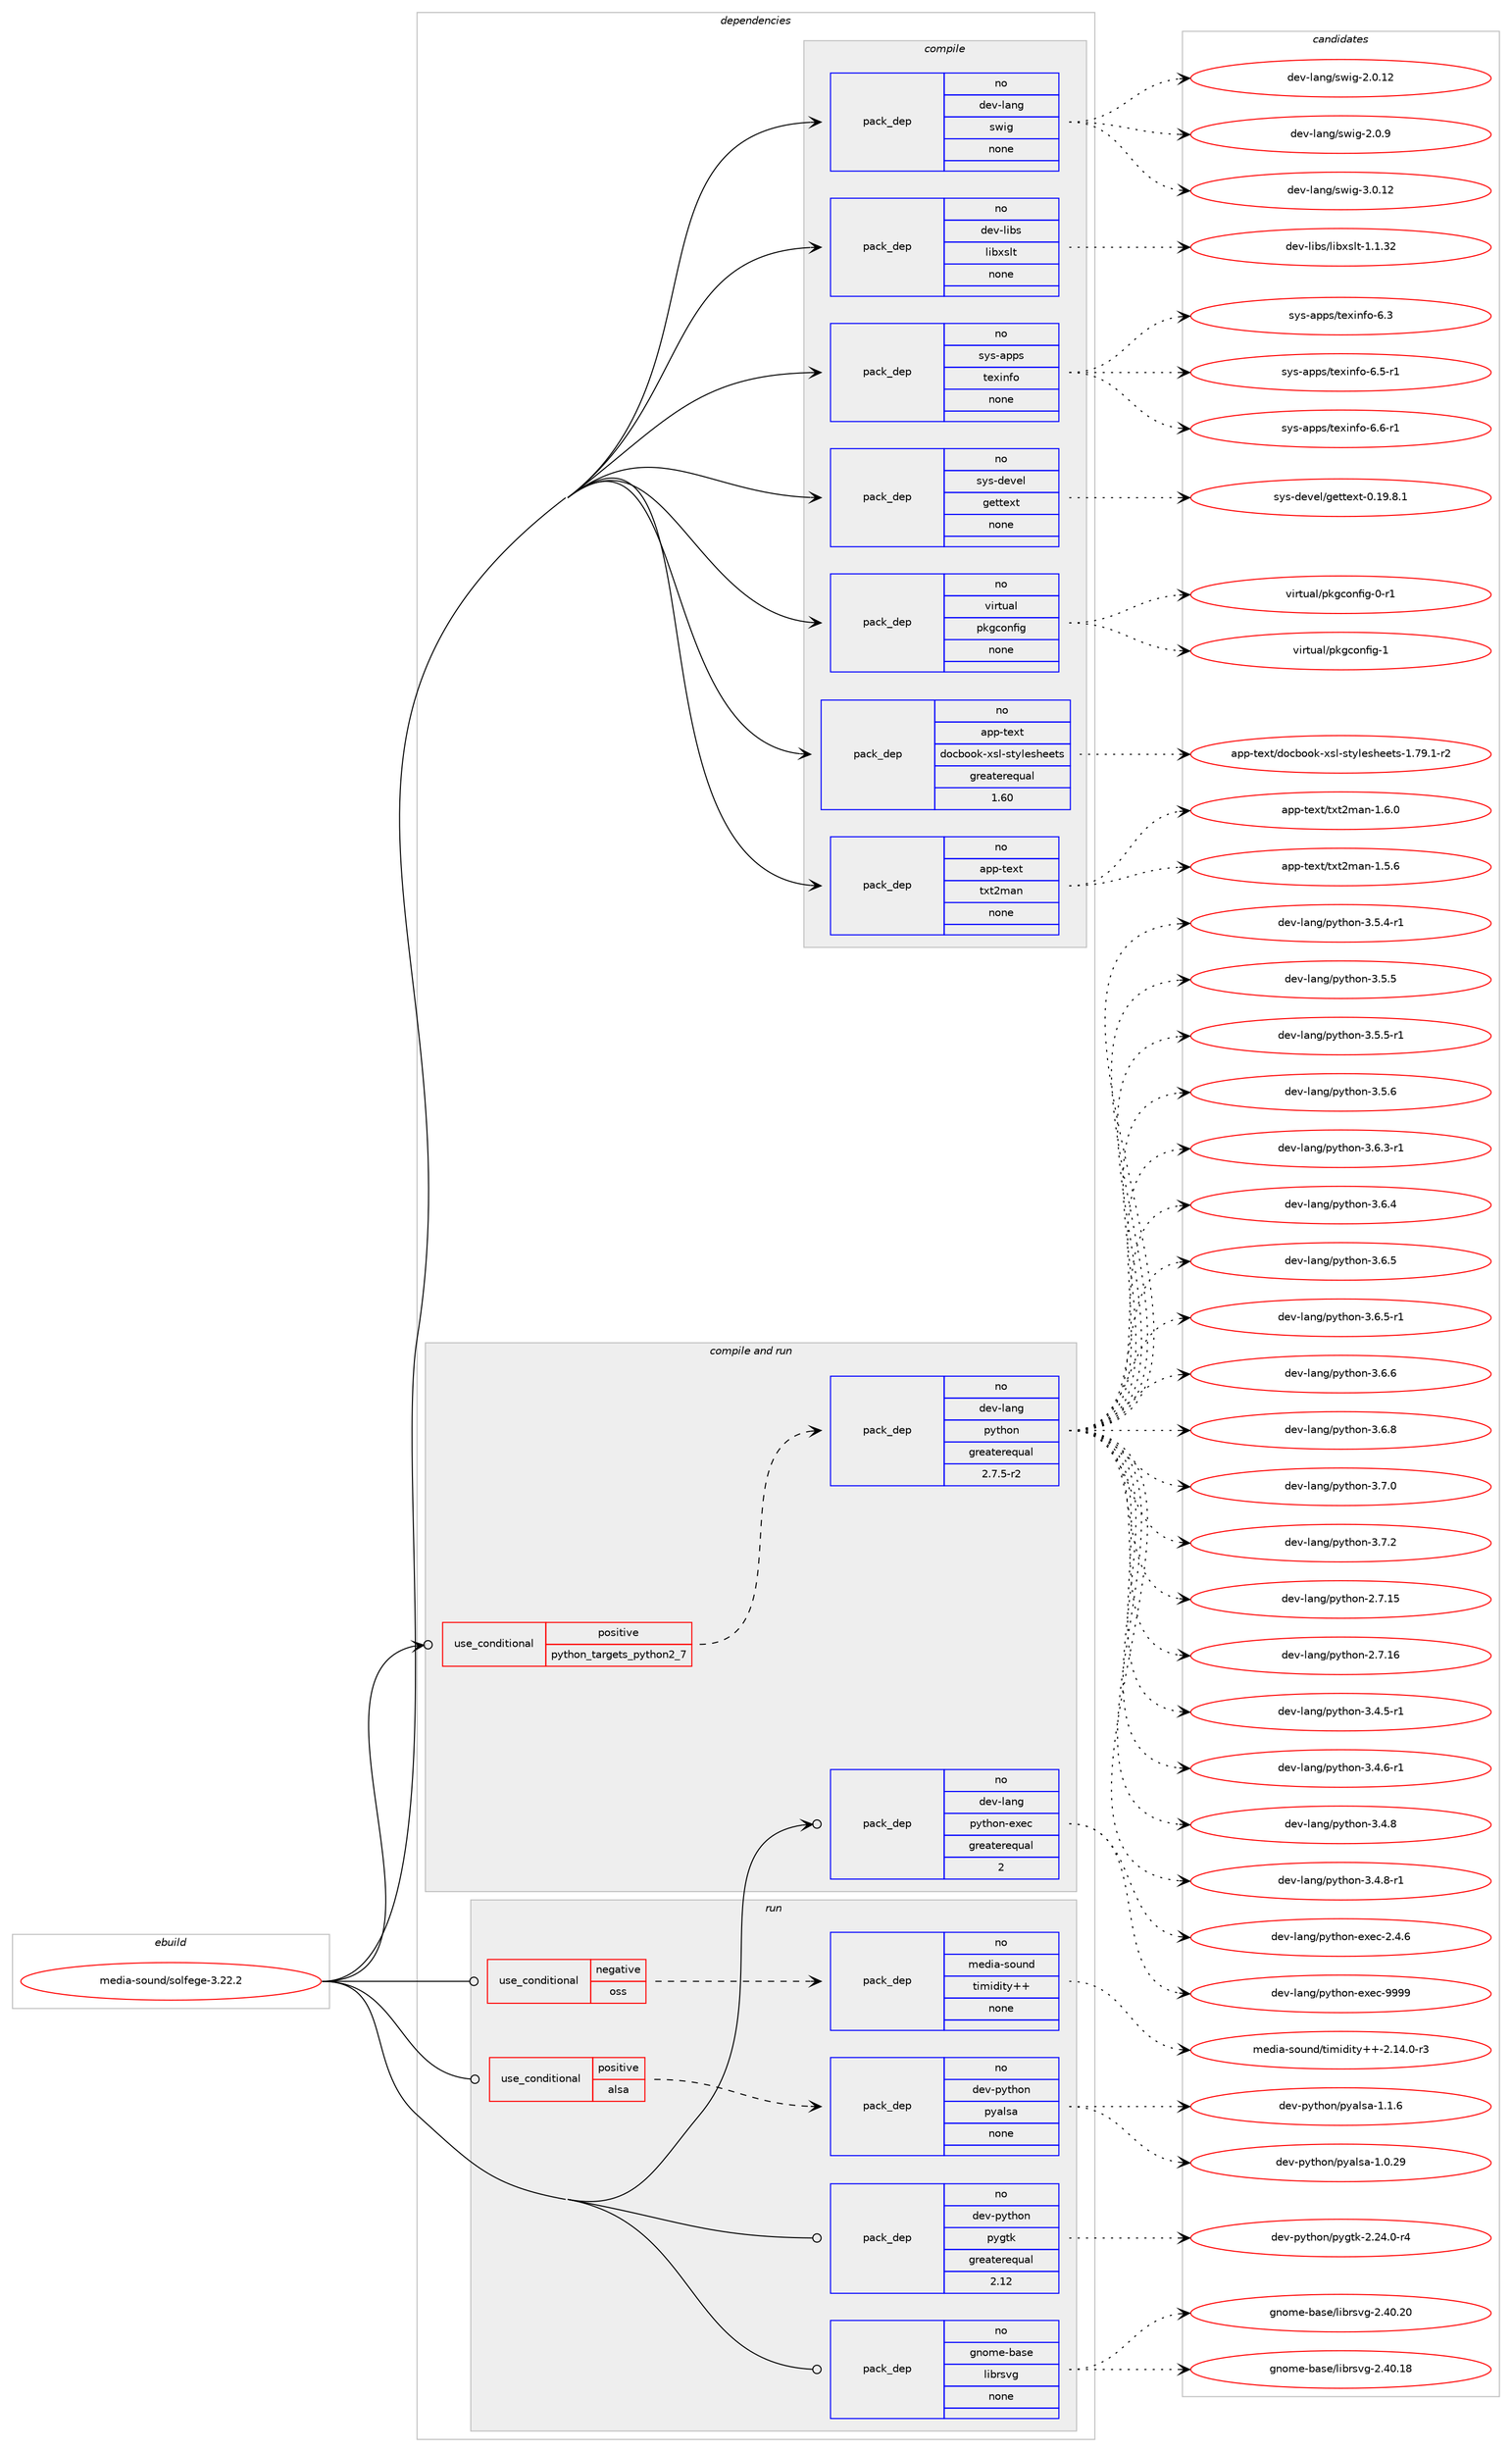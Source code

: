 digraph prolog {

# *************
# Graph options
# *************

newrank=true;
concentrate=true;
compound=true;
graph [rankdir=LR,fontname=Helvetica,fontsize=10,ranksep=1.5];#, ranksep=2.5, nodesep=0.2];
edge  [arrowhead=vee];
node  [fontname=Helvetica,fontsize=10];

# **********
# The ebuild
# **********

subgraph cluster_leftcol {
color=gray;
rank=same;
label=<<i>ebuild</i>>;
id [label="media-sound/solfege-3.22.2", color=red, width=4, href="../media-sound/solfege-3.22.2.svg"];
}

# ****************
# The dependencies
# ****************

subgraph cluster_midcol {
color=gray;
label=<<i>dependencies</i>>;
subgraph cluster_compile {
fillcolor="#eeeeee";
style=filled;
label=<<i>compile</i>>;
subgraph pack1165995 {
dependency1630546 [label=<<TABLE BORDER="0" CELLBORDER="1" CELLSPACING="0" CELLPADDING="4" WIDTH="220"><TR><TD ROWSPAN="6" CELLPADDING="30">pack_dep</TD></TR><TR><TD WIDTH="110">no</TD></TR><TR><TD>app-text</TD></TR><TR><TD>docbook-xsl-stylesheets</TD></TR><TR><TD>greaterequal</TD></TR><TR><TD>1.60</TD></TR></TABLE>>, shape=none, color=blue];
}
id:e -> dependency1630546:w [weight=20,style="solid",arrowhead="vee"];
subgraph pack1165996 {
dependency1630547 [label=<<TABLE BORDER="0" CELLBORDER="1" CELLSPACING="0" CELLPADDING="4" WIDTH="220"><TR><TD ROWSPAN="6" CELLPADDING="30">pack_dep</TD></TR><TR><TD WIDTH="110">no</TD></TR><TR><TD>app-text</TD></TR><TR><TD>txt2man</TD></TR><TR><TD>none</TD></TR><TR><TD></TD></TR></TABLE>>, shape=none, color=blue];
}
id:e -> dependency1630547:w [weight=20,style="solid",arrowhead="vee"];
subgraph pack1165997 {
dependency1630548 [label=<<TABLE BORDER="0" CELLBORDER="1" CELLSPACING="0" CELLPADDING="4" WIDTH="220"><TR><TD ROWSPAN="6" CELLPADDING="30">pack_dep</TD></TR><TR><TD WIDTH="110">no</TD></TR><TR><TD>dev-lang</TD></TR><TR><TD>swig</TD></TR><TR><TD>none</TD></TR><TR><TD></TD></TR></TABLE>>, shape=none, color=blue];
}
id:e -> dependency1630548:w [weight=20,style="solid",arrowhead="vee"];
subgraph pack1165998 {
dependency1630549 [label=<<TABLE BORDER="0" CELLBORDER="1" CELLSPACING="0" CELLPADDING="4" WIDTH="220"><TR><TD ROWSPAN="6" CELLPADDING="30">pack_dep</TD></TR><TR><TD WIDTH="110">no</TD></TR><TR><TD>dev-libs</TD></TR><TR><TD>libxslt</TD></TR><TR><TD>none</TD></TR><TR><TD></TD></TR></TABLE>>, shape=none, color=blue];
}
id:e -> dependency1630549:w [weight=20,style="solid",arrowhead="vee"];
subgraph pack1165999 {
dependency1630550 [label=<<TABLE BORDER="0" CELLBORDER="1" CELLSPACING="0" CELLPADDING="4" WIDTH="220"><TR><TD ROWSPAN="6" CELLPADDING="30">pack_dep</TD></TR><TR><TD WIDTH="110">no</TD></TR><TR><TD>sys-apps</TD></TR><TR><TD>texinfo</TD></TR><TR><TD>none</TD></TR><TR><TD></TD></TR></TABLE>>, shape=none, color=blue];
}
id:e -> dependency1630550:w [weight=20,style="solid",arrowhead="vee"];
subgraph pack1166000 {
dependency1630551 [label=<<TABLE BORDER="0" CELLBORDER="1" CELLSPACING="0" CELLPADDING="4" WIDTH="220"><TR><TD ROWSPAN="6" CELLPADDING="30">pack_dep</TD></TR><TR><TD WIDTH="110">no</TD></TR><TR><TD>sys-devel</TD></TR><TR><TD>gettext</TD></TR><TR><TD>none</TD></TR><TR><TD></TD></TR></TABLE>>, shape=none, color=blue];
}
id:e -> dependency1630551:w [weight=20,style="solid",arrowhead="vee"];
subgraph pack1166001 {
dependency1630552 [label=<<TABLE BORDER="0" CELLBORDER="1" CELLSPACING="0" CELLPADDING="4" WIDTH="220"><TR><TD ROWSPAN="6" CELLPADDING="30">pack_dep</TD></TR><TR><TD WIDTH="110">no</TD></TR><TR><TD>virtual</TD></TR><TR><TD>pkgconfig</TD></TR><TR><TD>none</TD></TR><TR><TD></TD></TR></TABLE>>, shape=none, color=blue];
}
id:e -> dependency1630552:w [weight=20,style="solid",arrowhead="vee"];
}
subgraph cluster_compileandrun {
fillcolor="#eeeeee";
style=filled;
label=<<i>compile and run</i>>;
subgraph cond438224 {
dependency1630553 [label=<<TABLE BORDER="0" CELLBORDER="1" CELLSPACING="0" CELLPADDING="4"><TR><TD ROWSPAN="3" CELLPADDING="10">use_conditional</TD></TR><TR><TD>positive</TD></TR><TR><TD>python_targets_python2_7</TD></TR></TABLE>>, shape=none, color=red];
subgraph pack1166002 {
dependency1630554 [label=<<TABLE BORDER="0" CELLBORDER="1" CELLSPACING="0" CELLPADDING="4" WIDTH="220"><TR><TD ROWSPAN="6" CELLPADDING="30">pack_dep</TD></TR><TR><TD WIDTH="110">no</TD></TR><TR><TD>dev-lang</TD></TR><TR><TD>python</TD></TR><TR><TD>greaterequal</TD></TR><TR><TD>2.7.5-r2</TD></TR></TABLE>>, shape=none, color=blue];
}
dependency1630553:e -> dependency1630554:w [weight=20,style="dashed",arrowhead="vee"];
}
id:e -> dependency1630553:w [weight=20,style="solid",arrowhead="odotvee"];
subgraph pack1166003 {
dependency1630555 [label=<<TABLE BORDER="0" CELLBORDER="1" CELLSPACING="0" CELLPADDING="4" WIDTH="220"><TR><TD ROWSPAN="6" CELLPADDING="30">pack_dep</TD></TR><TR><TD WIDTH="110">no</TD></TR><TR><TD>dev-lang</TD></TR><TR><TD>python-exec</TD></TR><TR><TD>greaterequal</TD></TR><TR><TD>2</TD></TR></TABLE>>, shape=none, color=blue];
}
id:e -> dependency1630555:w [weight=20,style="solid",arrowhead="odotvee"];
}
subgraph cluster_run {
fillcolor="#eeeeee";
style=filled;
label=<<i>run</i>>;
subgraph cond438225 {
dependency1630556 [label=<<TABLE BORDER="0" CELLBORDER="1" CELLSPACING="0" CELLPADDING="4"><TR><TD ROWSPAN="3" CELLPADDING="10">use_conditional</TD></TR><TR><TD>negative</TD></TR><TR><TD>oss</TD></TR></TABLE>>, shape=none, color=red];
subgraph pack1166004 {
dependency1630557 [label=<<TABLE BORDER="0" CELLBORDER="1" CELLSPACING="0" CELLPADDING="4" WIDTH="220"><TR><TD ROWSPAN="6" CELLPADDING="30">pack_dep</TD></TR><TR><TD WIDTH="110">no</TD></TR><TR><TD>media-sound</TD></TR><TR><TD>timidity++</TD></TR><TR><TD>none</TD></TR><TR><TD></TD></TR></TABLE>>, shape=none, color=blue];
}
dependency1630556:e -> dependency1630557:w [weight=20,style="dashed",arrowhead="vee"];
}
id:e -> dependency1630556:w [weight=20,style="solid",arrowhead="odot"];
subgraph cond438226 {
dependency1630558 [label=<<TABLE BORDER="0" CELLBORDER="1" CELLSPACING="0" CELLPADDING="4"><TR><TD ROWSPAN="3" CELLPADDING="10">use_conditional</TD></TR><TR><TD>positive</TD></TR><TR><TD>alsa</TD></TR></TABLE>>, shape=none, color=red];
subgraph pack1166005 {
dependency1630559 [label=<<TABLE BORDER="0" CELLBORDER="1" CELLSPACING="0" CELLPADDING="4" WIDTH="220"><TR><TD ROWSPAN="6" CELLPADDING="30">pack_dep</TD></TR><TR><TD WIDTH="110">no</TD></TR><TR><TD>dev-python</TD></TR><TR><TD>pyalsa</TD></TR><TR><TD>none</TD></TR><TR><TD></TD></TR></TABLE>>, shape=none, color=blue];
}
dependency1630558:e -> dependency1630559:w [weight=20,style="dashed",arrowhead="vee"];
}
id:e -> dependency1630558:w [weight=20,style="solid",arrowhead="odot"];
subgraph pack1166006 {
dependency1630560 [label=<<TABLE BORDER="0" CELLBORDER="1" CELLSPACING="0" CELLPADDING="4" WIDTH="220"><TR><TD ROWSPAN="6" CELLPADDING="30">pack_dep</TD></TR><TR><TD WIDTH="110">no</TD></TR><TR><TD>dev-python</TD></TR><TR><TD>pygtk</TD></TR><TR><TD>greaterequal</TD></TR><TR><TD>2.12</TD></TR></TABLE>>, shape=none, color=blue];
}
id:e -> dependency1630560:w [weight=20,style="solid",arrowhead="odot"];
subgraph pack1166007 {
dependency1630561 [label=<<TABLE BORDER="0" CELLBORDER="1" CELLSPACING="0" CELLPADDING="4" WIDTH="220"><TR><TD ROWSPAN="6" CELLPADDING="30">pack_dep</TD></TR><TR><TD WIDTH="110">no</TD></TR><TR><TD>gnome-base</TD></TR><TR><TD>librsvg</TD></TR><TR><TD>none</TD></TR><TR><TD></TD></TR></TABLE>>, shape=none, color=blue];
}
id:e -> dependency1630561:w [weight=20,style="solid",arrowhead="odot"];
}
}

# **************
# The candidates
# **************

subgraph cluster_choices {
rank=same;
color=gray;
label=<<i>candidates</i>>;

subgraph choice1165995 {
color=black;
nodesep=1;
choice97112112451161011201164710011199981111111074512011510845115116121108101115104101101116115454946555746494511450 [label="app-text/docbook-xsl-stylesheets-1.79.1-r2", color=red, width=4,href="../app-text/docbook-xsl-stylesheets-1.79.1-r2.svg"];
dependency1630546:e -> choice97112112451161011201164710011199981111111074512011510845115116121108101115104101101116115454946555746494511450:w [style=dotted,weight="100"];
}
subgraph choice1165996 {
color=black;
nodesep=1;
choice9711211245116101120116471161201165010997110454946534654 [label="app-text/txt2man-1.5.6", color=red, width=4,href="../app-text/txt2man-1.5.6.svg"];
choice9711211245116101120116471161201165010997110454946544648 [label="app-text/txt2man-1.6.0", color=red, width=4,href="../app-text/txt2man-1.6.0.svg"];
dependency1630547:e -> choice9711211245116101120116471161201165010997110454946534654:w [style=dotted,weight="100"];
dependency1630547:e -> choice9711211245116101120116471161201165010997110454946544648:w [style=dotted,weight="100"];
}
subgraph choice1165997 {
color=black;
nodesep=1;
choice10010111845108971101034711511910510345504648464950 [label="dev-lang/swig-2.0.12", color=red, width=4,href="../dev-lang/swig-2.0.12.svg"];
choice100101118451089711010347115119105103455046484657 [label="dev-lang/swig-2.0.9", color=red, width=4,href="../dev-lang/swig-2.0.9.svg"];
choice10010111845108971101034711511910510345514648464950 [label="dev-lang/swig-3.0.12", color=red, width=4,href="../dev-lang/swig-3.0.12.svg"];
dependency1630548:e -> choice10010111845108971101034711511910510345504648464950:w [style=dotted,weight="100"];
dependency1630548:e -> choice100101118451089711010347115119105103455046484657:w [style=dotted,weight="100"];
dependency1630548:e -> choice10010111845108971101034711511910510345514648464950:w [style=dotted,weight="100"];
}
subgraph choice1165998 {
color=black;
nodesep=1;
choice1001011184510810598115471081059812011510811645494649465150 [label="dev-libs/libxslt-1.1.32", color=red, width=4,href="../dev-libs/libxslt-1.1.32.svg"];
dependency1630549:e -> choice1001011184510810598115471081059812011510811645494649465150:w [style=dotted,weight="100"];
}
subgraph choice1165999 {
color=black;
nodesep=1;
choice11512111545971121121154711610112010511010211145544651 [label="sys-apps/texinfo-6.3", color=red, width=4,href="../sys-apps/texinfo-6.3.svg"];
choice115121115459711211211547116101120105110102111455446534511449 [label="sys-apps/texinfo-6.5-r1", color=red, width=4,href="../sys-apps/texinfo-6.5-r1.svg"];
choice115121115459711211211547116101120105110102111455446544511449 [label="sys-apps/texinfo-6.6-r1", color=red, width=4,href="../sys-apps/texinfo-6.6-r1.svg"];
dependency1630550:e -> choice11512111545971121121154711610112010511010211145544651:w [style=dotted,weight="100"];
dependency1630550:e -> choice115121115459711211211547116101120105110102111455446534511449:w [style=dotted,weight="100"];
dependency1630550:e -> choice115121115459711211211547116101120105110102111455446544511449:w [style=dotted,weight="100"];
}
subgraph choice1166000 {
color=black;
nodesep=1;
choice1151211154510010111810110847103101116116101120116454846495746564649 [label="sys-devel/gettext-0.19.8.1", color=red, width=4,href="../sys-devel/gettext-0.19.8.1.svg"];
dependency1630551:e -> choice1151211154510010111810110847103101116116101120116454846495746564649:w [style=dotted,weight="100"];
}
subgraph choice1166001 {
color=black;
nodesep=1;
choice11810511411611797108471121071039911111010210510345484511449 [label="virtual/pkgconfig-0-r1", color=red, width=4,href="../virtual/pkgconfig-0-r1.svg"];
choice1181051141161179710847112107103991111101021051034549 [label="virtual/pkgconfig-1", color=red, width=4,href="../virtual/pkgconfig-1.svg"];
dependency1630552:e -> choice11810511411611797108471121071039911111010210510345484511449:w [style=dotted,weight="100"];
dependency1630552:e -> choice1181051141161179710847112107103991111101021051034549:w [style=dotted,weight="100"];
}
subgraph choice1166002 {
color=black;
nodesep=1;
choice10010111845108971101034711212111610411111045504655464953 [label="dev-lang/python-2.7.15", color=red, width=4,href="../dev-lang/python-2.7.15.svg"];
choice10010111845108971101034711212111610411111045504655464954 [label="dev-lang/python-2.7.16", color=red, width=4,href="../dev-lang/python-2.7.16.svg"];
choice1001011184510897110103471121211161041111104551465246534511449 [label="dev-lang/python-3.4.5-r1", color=red, width=4,href="../dev-lang/python-3.4.5-r1.svg"];
choice1001011184510897110103471121211161041111104551465246544511449 [label="dev-lang/python-3.4.6-r1", color=red, width=4,href="../dev-lang/python-3.4.6-r1.svg"];
choice100101118451089711010347112121116104111110455146524656 [label="dev-lang/python-3.4.8", color=red, width=4,href="../dev-lang/python-3.4.8.svg"];
choice1001011184510897110103471121211161041111104551465246564511449 [label="dev-lang/python-3.4.8-r1", color=red, width=4,href="../dev-lang/python-3.4.8-r1.svg"];
choice1001011184510897110103471121211161041111104551465346524511449 [label="dev-lang/python-3.5.4-r1", color=red, width=4,href="../dev-lang/python-3.5.4-r1.svg"];
choice100101118451089711010347112121116104111110455146534653 [label="dev-lang/python-3.5.5", color=red, width=4,href="../dev-lang/python-3.5.5.svg"];
choice1001011184510897110103471121211161041111104551465346534511449 [label="dev-lang/python-3.5.5-r1", color=red, width=4,href="../dev-lang/python-3.5.5-r1.svg"];
choice100101118451089711010347112121116104111110455146534654 [label="dev-lang/python-3.5.6", color=red, width=4,href="../dev-lang/python-3.5.6.svg"];
choice1001011184510897110103471121211161041111104551465446514511449 [label="dev-lang/python-3.6.3-r1", color=red, width=4,href="../dev-lang/python-3.6.3-r1.svg"];
choice100101118451089711010347112121116104111110455146544652 [label="dev-lang/python-3.6.4", color=red, width=4,href="../dev-lang/python-3.6.4.svg"];
choice100101118451089711010347112121116104111110455146544653 [label="dev-lang/python-3.6.5", color=red, width=4,href="../dev-lang/python-3.6.5.svg"];
choice1001011184510897110103471121211161041111104551465446534511449 [label="dev-lang/python-3.6.5-r1", color=red, width=4,href="../dev-lang/python-3.6.5-r1.svg"];
choice100101118451089711010347112121116104111110455146544654 [label="dev-lang/python-3.6.6", color=red, width=4,href="../dev-lang/python-3.6.6.svg"];
choice100101118451089711010347112121116104111110455146544656 [label="dev-lang/python-3.6.8", color=red, width=4,href="../dev-lang/python-3.6.8.svg"];
choice100101118451089711010347112121116104111110455146554648 [label="dev-lang/python-3.7.0", color=red, width=4,href="../dev-lang/python-3.7.0.svg"];
choice100101118451089711010347112121116104111110455146554650 [label="dev-lang/python-3.7.2", color=red, width=4,href="../dev-lang/python-3.7.2.svg"];
dependency1630554:e -> choice10010111845108971101034711212111610411111045504655464953:w [style=dotted,weight="100"];
dependency1630554:e -> choice10010111845108971101034711212111610411111045504655464954:w [style=dotted,weight="100"];
dependency1630554:e -> choice1001011184510897110103471121211161041111104551465246534511449:w [style=dotted,weight="100"];
dependency1630554:e -> choice1001011184510897110103471121211161041111104551465246544511449:w [style=dotted,weight="100"];
dependency1630554:e -> choice100101118451089711010347112121116104111110455146524656:w [style=dotted,weight="100"];
dependency1630554:e -> choice1001011184510897110103471121211161041111104551465246564511449:w [style=dotted,weight="100"];
dependency1630554:e -> choice1001011184510897110103471121211161041111104551465346524511449:w [style=dotted,weight="100"];
dependency1630554:e -> choice100101118451089711010347112121116104111110455146534653:w [style=dotted,weight="100"];
dependency1630554:e -> choice1001011184510897110103471121211161041111104551465346534511449:w [style=dotted,weight="100"];
dependency1630554:e -> choice100101118451089711010347112121116104111110455146534654:w [style=dotted,weight="100"];
dependency1630554:e -> choice1001011184510897110103471121211161041111104551465446514511449:w [style=dotted,weight="100"];
dependency1630554:e -> choice100101118451089711010347112121116104111110455146544652:w [style=dotted,weight="100"];
dependency1630554:e -> choice100101118451089711010347112121116104111110455146544653:w [style=dotted,weight="100"];
dependency1630554:e -> choice1001011184510897110103471121211161041111104551465446534511449:w [style=dotted,weight="100"];
dependency1630554:e -> choice100101118451089711010347112121116104111110455146544654:w [style=dotted,weight="100"];
dependency1630554:e -> choice100101118451089711010347112121116104111110455146544656:w [style=dotted,weight="100"];
dependency1630554:e -> choice100101118451089711010347112121116104111110455146554648:w [style=dotted,weight="100"];
dependency1630554:e -> choice100101118451089711010347112121116104111110455146554650:w [style=dotted,weight="100"];
}
subgraph choice1166003 {
color=black;
nodesep=1;
choice1001011184510897110103471121211161041111104510112010199455046524654 [label="dev-lang/python-exec-2.4.6", color=red, width=4,href="../dev-lang/python-exec-2.4.6.svg"];
choice10010111845108971101034711212111610411111045101120101994557575757 [label="dev-lang/python-exec-9999", color=red, width=4,href="../dev-lang/python-exec-9999.svg"];
dependency1630555:e -> choice1001011184510897110103471121211161041111104510112010199455046524654:w [style=dotted,weight="100"];
dependency1630555:e -> choice10010111845108971101034711212111610411111045101120101994557575757:w [style=dotted,weight="100"];
}
subgraph choice1166004 {
color=black;
nodesep=1;
choice1091011001059745115111117110100471161051091051001051161214343455046495246484511451 [label="media-sound/timidity++-2.14.0-r3", color=red, width=4,href="../media-sound/timidity++-2.14.0-r3.svg"];
dependency1630557:e -> choice1091011001059745115111117110100471161051091051001051161214343455046495246484511451:w [style=dotted,weight="100"];
}
subgraph choice1166005 {
color=black;
nodesep=1;
choice1001011184511212111610411111047112121971081159745494648465057 [label="dev-python/pyalsa-1.0.29", color=red, width=4,href="../dev-python/pyalsa-1.0.29.svg"];
choice10010111845112121116104111110471121219710811597454946494654 [label="dev-python/pyalsa-1.1.6", color=red, width=4,href="../dev-python/pyalsa-1.1.6.svg"];
dependency1630559:e -> choice1001011184511212111610411111047112121971081159745494648465057:w [style=dotted,weight="100"];
dependency1630559:e -> choice10010111845112121116104111110471121219710811597454946494654:w [style=dotted,weight="100"];
}
subgraph choice1166006 {
color=black;
nodesep=1;
choice1001011184511212111610411111047112121103116107455046505246484511452 [label="dev-python/pygtk-2.24.0-r4", color=red, width=4,href="../dev-python/pygtk-2.24.0-r4.svg"];
dependency1630560:e -> choice1001011184511212111610411111047112121103116107455046505246484511452:w [style=dotted,weight="100"];
}
subgraph choice1166007 {
color=black;
nodesep=1;
choice10311011110910145989711510147108105981141151181034550465248464956 [label="gnome-base/librsvg-2.40.18", color=red, width=4,href="../gnome-base/librsvg-2.40.18.svg"];
choice10311011110910145989711510147108105981141151181034550465248465048 [label="gnome-base/librsvg-2.40.20", color=red, width=4,href="../gnome-base/librsvg-2.40.20.svg"];
dependency1630561:e -> choice10311011110910145989711510147108105981141151181034550465248464956:w [style=dotted,weight="100"];
dependency1630561:e -> choice10311011110910145989711510147108105981141151181034550465248465048:w [style=dotted,weight="100"];
}
}

}
